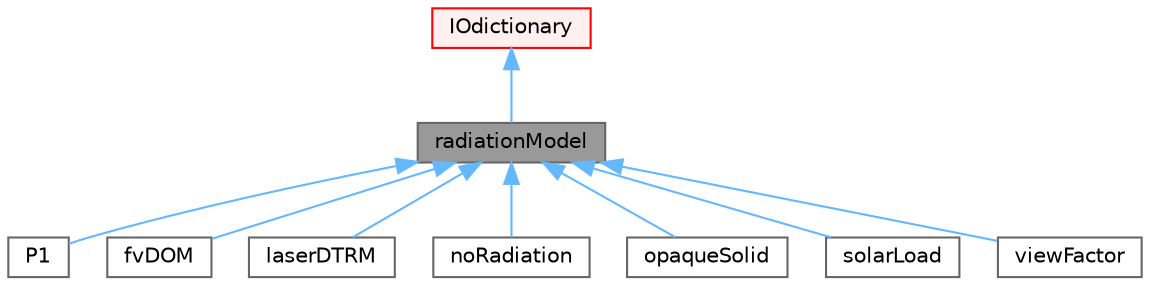 digraph "radiationModel"
{
 // LATEX_PDF_SIZE
  bgcolor="transparent";
  edge [fontname=Helvetica,fontsize=10,labelfontname=Helvetica,labelfontsize=10];
  node [fontname=Helvetica,fontsize=10,shape=box,height=0.2,width=0.4];
  Node1 [id="Node000001",label="radiationModel",height=0.2,width=0.4,color="gray40", fillcolor="grey60", style="filled", fontcolor="black",tooltip="Top level model for radiation modelling."];
  Node2 -> Node1 [id="edge1_Node000001_Node000002",dir="back",color="steelblue1",style="solid",tooltip=" "];
  Node2 [id="Node000002",label="IOdictionary",height=0.2,width=0.4,color="red", fillcolor="#FFF0F0", style="filled",URL="$classFoam_1_1IOdictionary.html",tooltip="IOdictionary is derived from dictionary and IOobject to give the dictionary automatic IO functionalit..."];
  Node1 -> Node11 [id="edge2_Node000001_Node000011",dir="back",color="steelblue1",style="solid",tooltip=" "];
  Node11 [id="Node000011",label="P1",height=0.2,width=0.4,color="gray40", fillcolor="white", style="filled",URL="$classFoam_1_1radiation_1_1P1.html",tooltip="Works well for combustion applications where optical thickness, tau is large, i.e...."];
  Node1 -> Node12 [id="edge3_Node000001_Node000012",dir="back",color="steelblue1",style="solid",tooltip=" "];
  Node12 [id="Node000012",label="fvDOM",height=0.2,width=0.4,color="gray40", fillcolor="white", style="filled",URL="$classFoam_1_1radiation_1_1fvDOM.html",tooltip="Finite Volume Discrete Ordinates Method. Solves the RTE equation for n directions in a participating ..."];
  Node1 -> Node13 [id="edge4_Node000001_Node000013",dir="back",color="steelblue1",style="solid",tooltip=" "];
  Node13 [id="Node000013",label="laserDTRM",height=0.2,width=0.4,color="gray40", fillcolor="white", style="filled",URL="$classFoam_1_1radiation_1_1laserDTRM.html",tooltip="Discrete Tray Radiation Method for collimated radiation flux. At the moment the particles are injecte..."];
  Node1 -> Node14 [id="edge5_Node000001_Node000014",dir="back",color="steelblue1",style="solid",tooltip=" "];
  Node14 [id="Node000014",label="noRadiation",height=0.2,width=0.4,color="gray40", fillcolor="white", style="filled",URL="$classFoam_1_1radiation_1_1noRadiation.html",tooltip="No radiation - does nothing to energy equation source terms (returns zeros)"];
  Node1 -> Node15 [id="edge6_Node000001_Node000015",dir="back",color="steelblue1",style="solid",tooltip=" "];
  Node15 [id="Node000015",label="opaqueSolid",height=0.2,width=0.4,color="gray40", fillcolor="white", style="filled",URL="$classFoam_1_1radiation_1_1opaqueSolid.html",tooltip="Radiation for solid opaque solids - does nothing to energy equation source terms (returns zeros) but ..."];
  Node1 -> Node16 [id="edge7_Node000001_Node000016",dir="back",color="steelblue1",style="solid",tooltip=" "];
  Node16 [id="Node000016",label="solarLoad",height=0.2,width=0.4,color="gray40", fillcolor="white", style="filled",URL="$classFoam_1_1radiation_1_1solarLoad.html",tooltip="The solarLoad radiation model includes Sun primary hits, their reflective fluxes and diffusive sky ra..."];
  Node1 -> Node17 [id="edge8_Node000001_Node000017",dir="back",color="steelblue1",style="solid",tooltip=" "];
  Node17 [id="Node000017",label="viewFactor",height=0.2,width=0.4,color="gray40", fillcolor="white", style="filled",URL="$classFoam_1_1radiation_1_1viewFactor.html",tooltip="View factor radiation model. The system solved is: C q = b where: Cij = deltaij/Ej - (1/Ej - 1)Fij q ..."];
}
